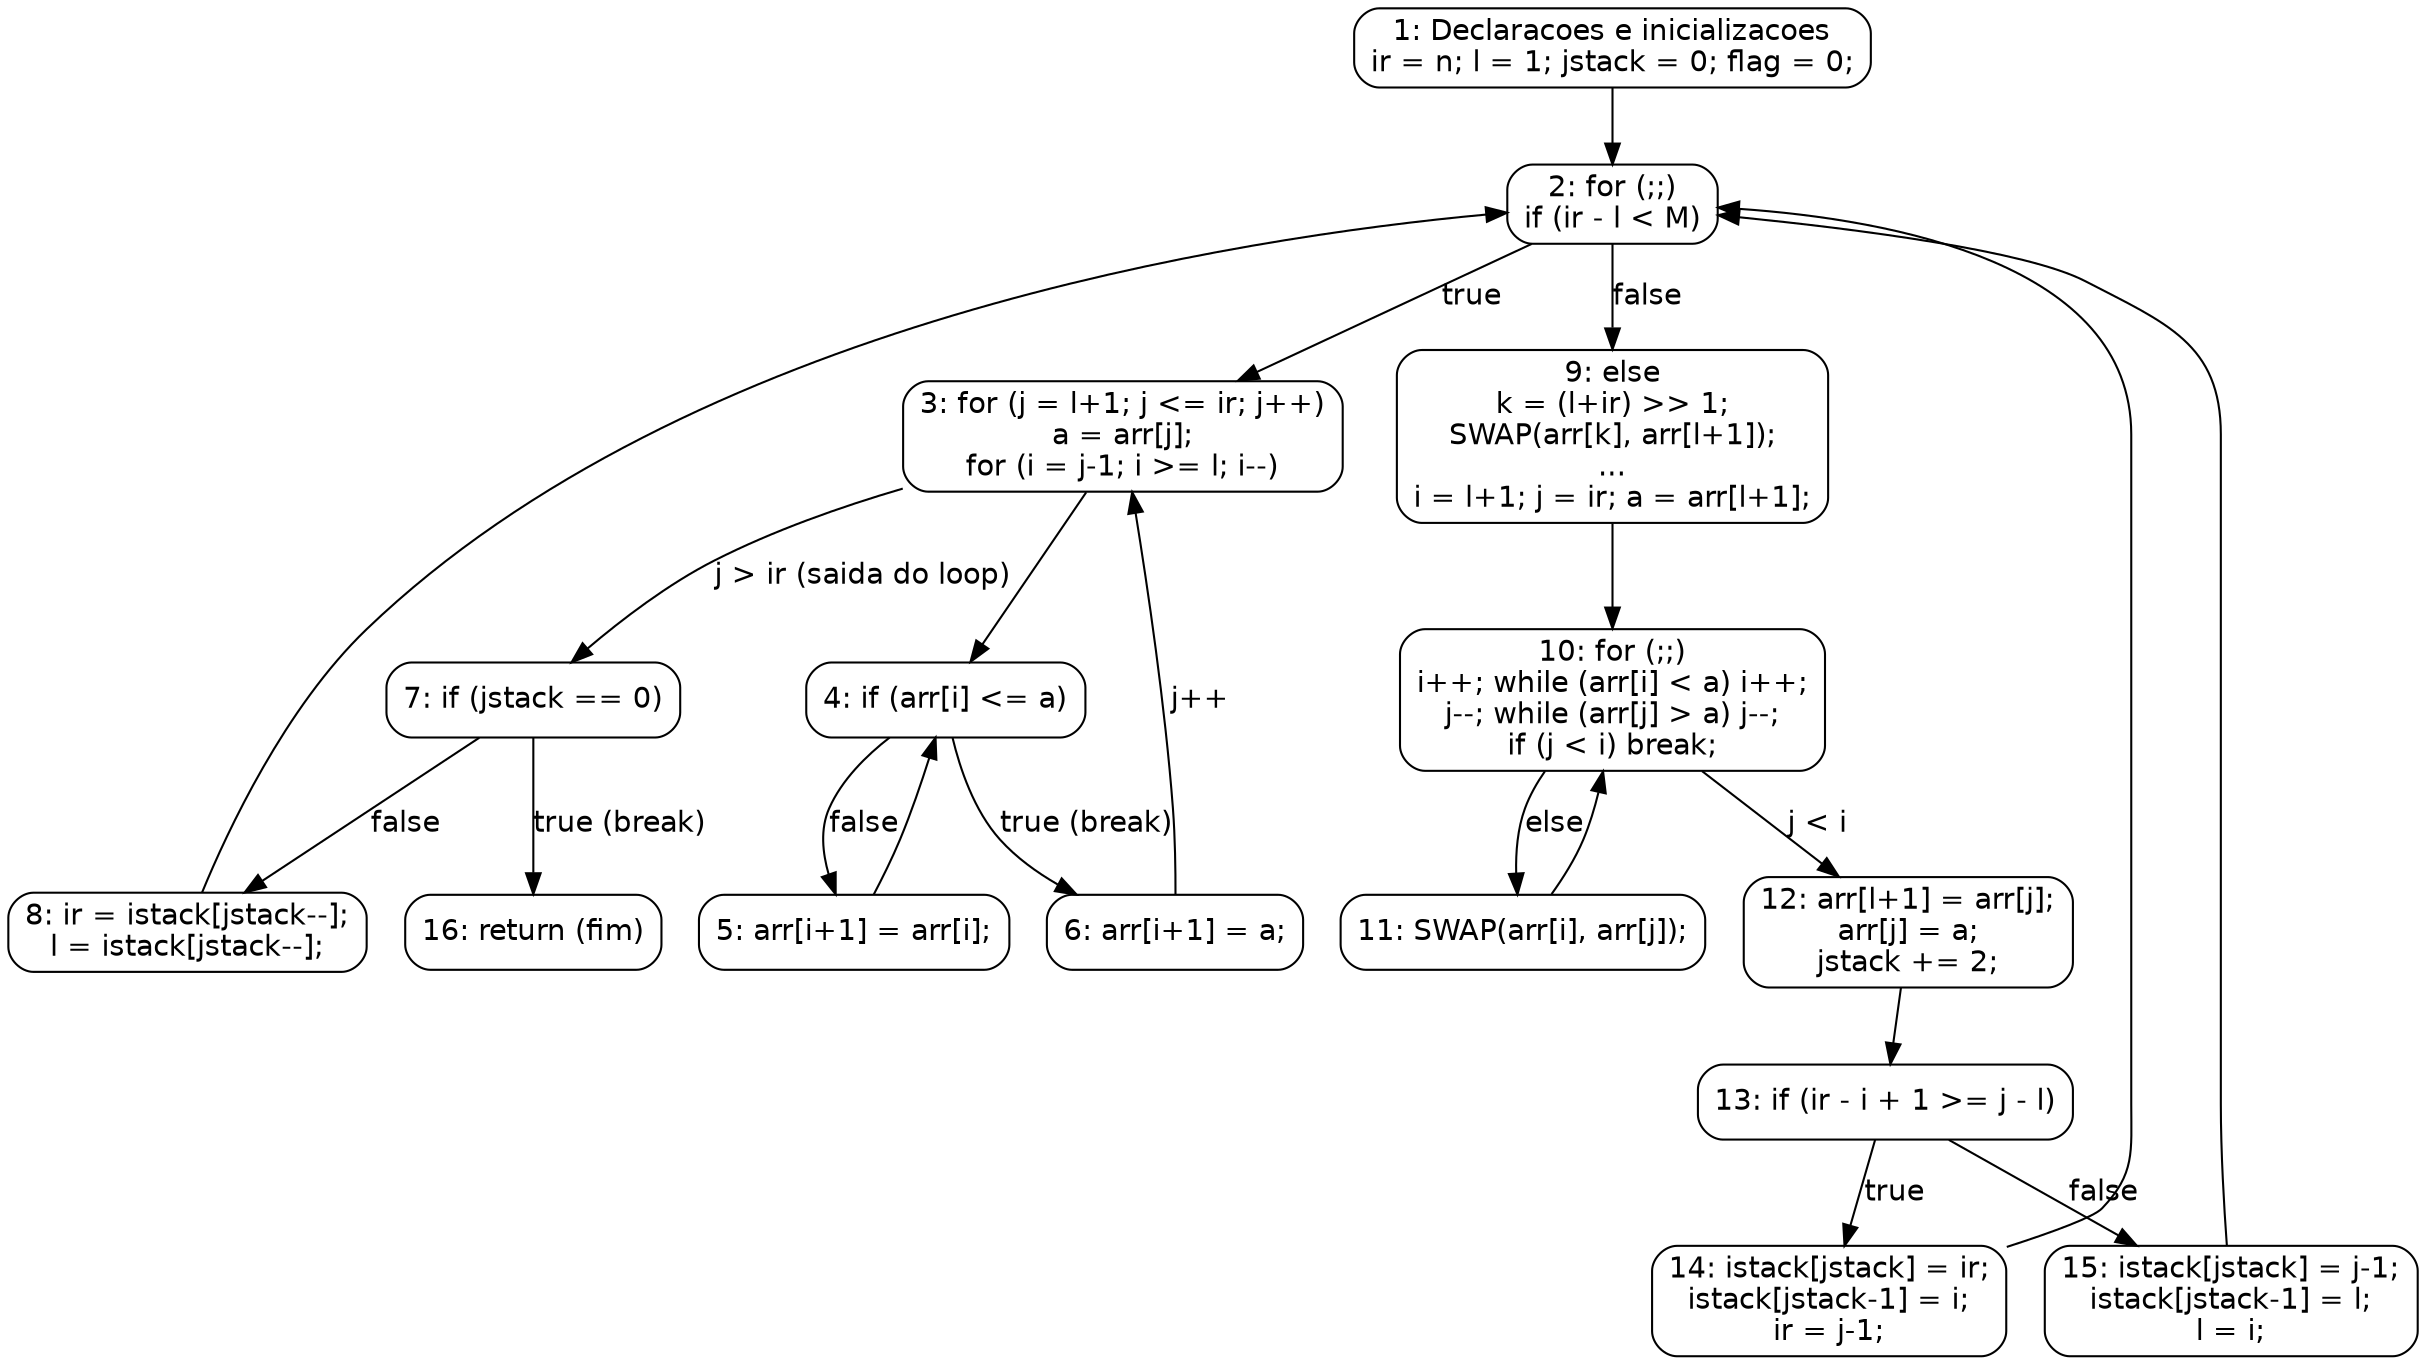 digraph sort_CFG {
    node [shape=box, style=rounded, fontname="Helvetica"];
    edge [fontname="Helvetica"];

    // Nos (basic blocks)
    N1 [label="1: Declaracoes e inicializacoes\nir = n; l = 1; jstack = 0; flag = 0;"];
    N2 [label="2: for (;;)\nif (ir - l < M)"];
    N3 [label="3: for (j = l+1; j <= ir; j++)\na = arr[j];\nfor (i = j-1; i >= l; i--)"];
    N4 [label="4: if (arr[i] <= a)"];
    N5 [label="5: arr[i+1] = arr[i];"];
    N6 [label="6: arr[i+1] = a;"];
    N7 [label="7: if (jstack == 0)"];
    N8 [label="8: ir = istack[jstack--];\nl = istack[jstack--];"];
    N9 [label="9: else\nk = (l+ir) >> 1;\nSWAP(arr[k], arr[l+1]);\n...\ni = l+1; j = ir; a = arr[l+1];"];
    N10 [label="10: for (;;)\ni++; while (arr[i] < a) i++;\nj--; while (arr[j] > a) j--;\nif (j < i) break;"];
    N11 [label="11: SWAP(arr[i], arr[j]);"];
    N12 [label="12: arr[l+1] = arr[j];\narr[j] = a;\njstack += 2;"];
    N13 [label="13: if (ir - i + 1 >= j - l)"];
    N14 [label="14: istack[jstack] = ir;\nistack[jstack-1] = i;\nir = j-1;"];
    N15 [label="15: istack[jstack] = j-1;\nistack[jstack-1] = l;\nl = i;"];
    N16 [label="16: return (fim)"];

    // Arestas
    N1 -> N2;
    N2 -> N3 [label="true"];
    N2 -> N9 [label="false"];
    N3 -> N4;
    N4 -> N6 [label="true (break)"];
    N4 -> N5 [label="false"];
    N5 -> N4;
    N6 -> N3 [label="j++"];
    N3 -> N7 [label="j > ir (saida do loop)"];
    N7 -> N16 [label="true (break)"];
    N7 -> N8 [label="false"];
    N8 -> N2;
    N9 -> N10;
    N10 -> N12 [label="j < i"];
    N10 -> N11 [label="else"];
    N11 -> N10;
    N12 -> N13;
    N13 -> N14 [label="true"];
    N13 -> N15 [label="false"];
    N14 -> N2;
    N15 -> N2;
}